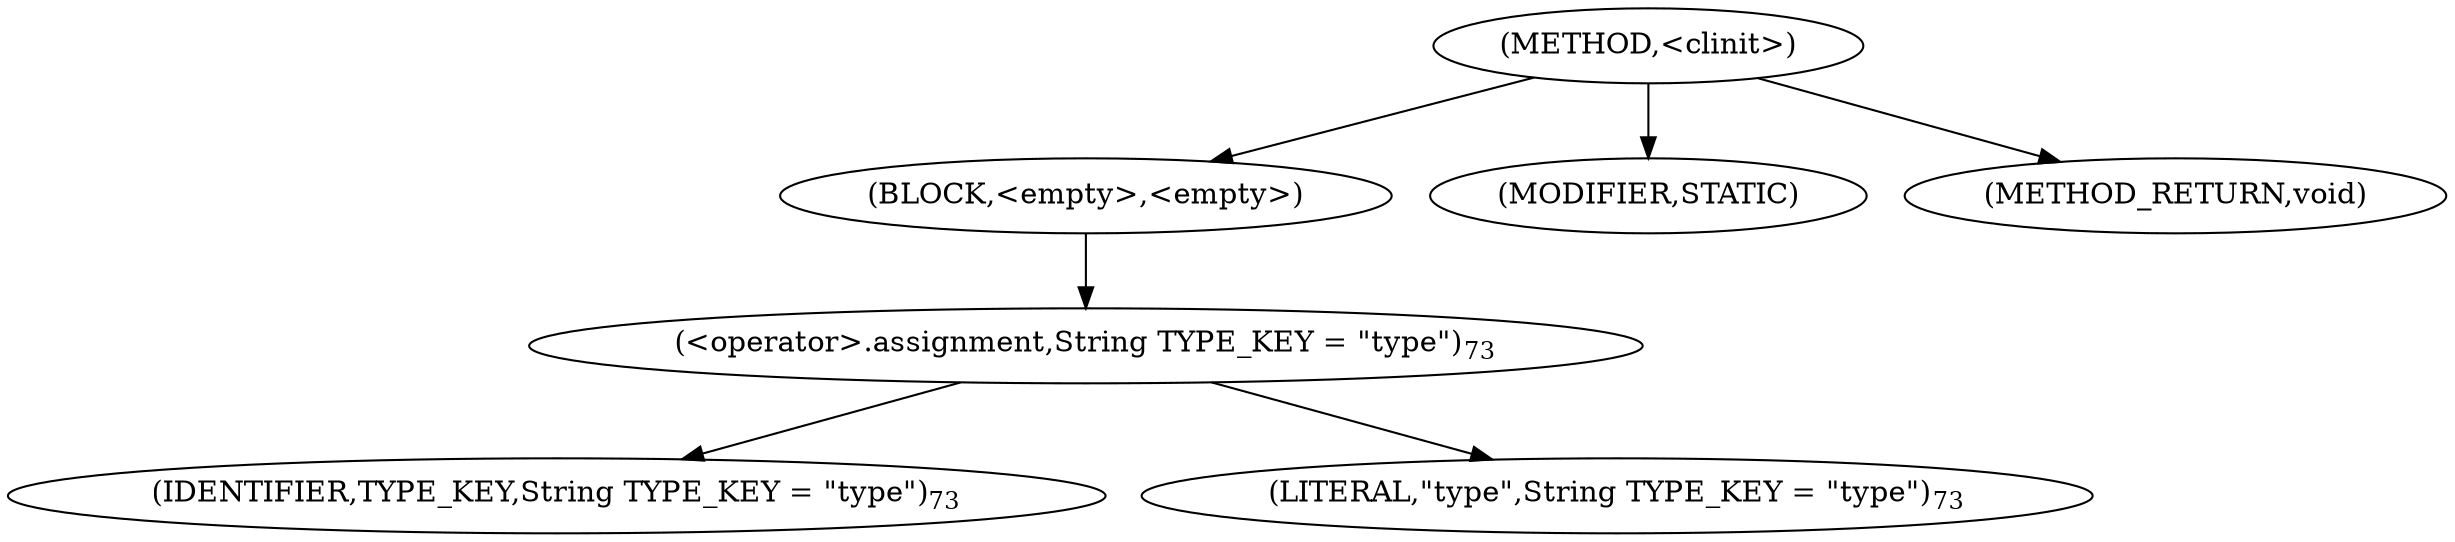 digraph "&lt;clinit&gt;" {  
"216" [label = <(METHOD,&lt;clinit&gt;)> ]
"217" [label = <(BLOCK,&lt;empty&gt;,&lt;empty&gt;)> ]
"218" [label = <(&lt;operator&gt;.assignment,String TYPE_KEY = &quot;type&quot;)<SUB>73</SUB>> ]
"219" [label = <(IDENTIFIER,TYPE_KEY,String TYPE_KEY = &quot;type&quot;)<SUB>73</SUB>> ]
"220" [label = <(LITERAL,&quot;type&quot;,String TYPE_KEY = &quot;type&quot;)<SUB>73</SUB>> ]
"221" [label = <(MODIFIER,STATIC)> ]
"222" [label = <(METHOD_RETURN,void)> ]
  "216" -> "217" 
  "216" -> "221" 
  "216" -> "222" 
  "217" -> "218" 
  "218" -> "219" 
  "218" -> "220" 
}
